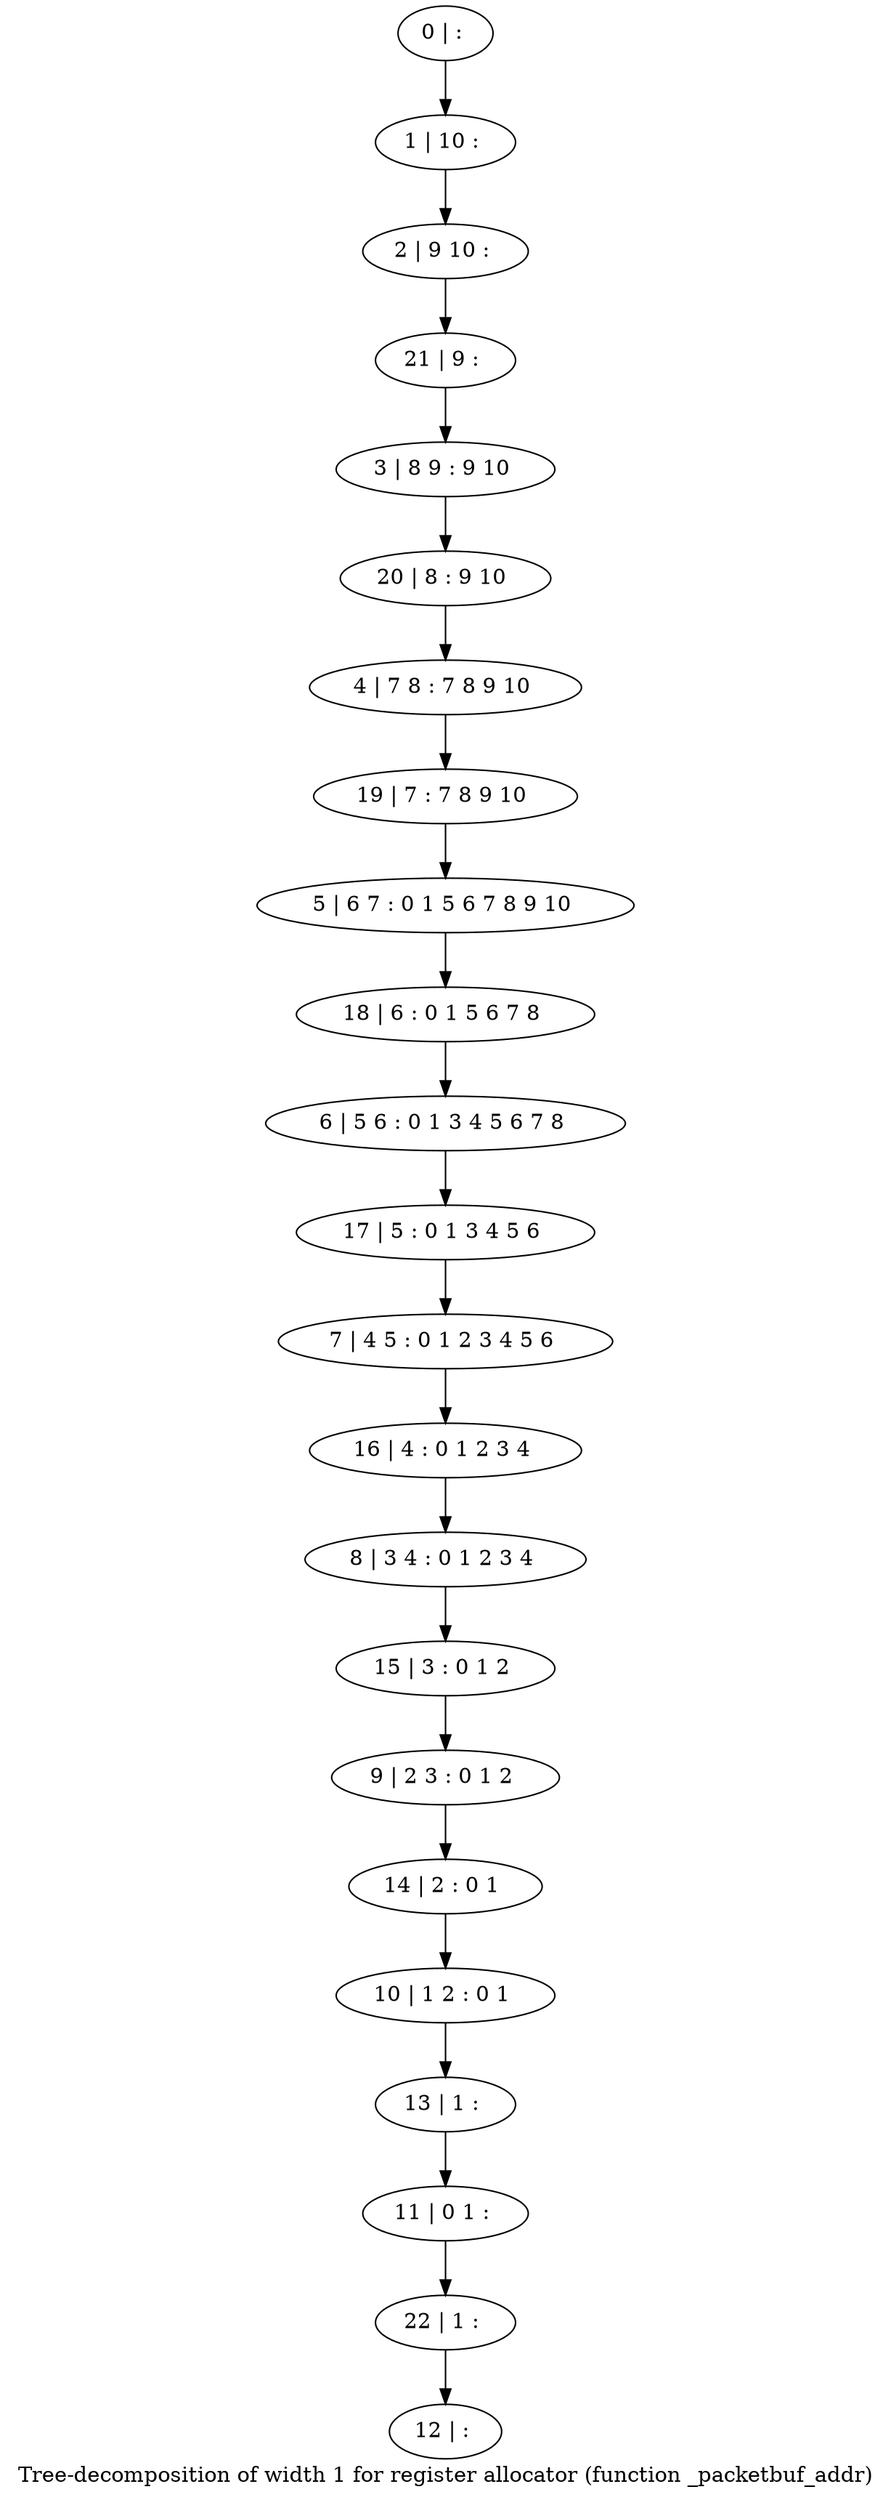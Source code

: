 digraph G {
graph [label="Tree-decomposition of width 1 for register allocator (function _packetbuf_addr)"]
0[label="0 | : "];
1[label="1 | 10 : "];
2[label="2 | 9 10 : "];
3[label="3 | 8 9 : 9 10 "];
4[label="4 | 7 8 : 7 8 9 10 "];
5[label="5 | 6 7 : 0 1 5 6 7 8 9 10 "];
6[label="6 | 5 6 : 0 1 3 4 5 6 7 8 "];
7[label="7 | 4 5 : 0 1 2 3 4 5 6 "];
8[label="8 | 3 4 : 0 1 2 3 4 "];
9[label="9 | 2 3 : 0 1 2 "];
10[label="10 | 1 2 : 0 1 "];
11[label="11 | 0 1 : "];
12[label="12 | : "];
13[label="13 | 1 : "];
14[label="14 | 2 : 0 1 "];
15[label="15 | 3 : 0 1 2 "];
16[label="16 | 4 : 0 1 2 3 4 "];
17[label="17 | 5 : 0 1 3 4 5 6 "];
18[label="18 | 6 : 0 1 5 6 7 8 "];
19[label="19 | 7 : 7 8 9 10 "];
20[label="20 | 8 : 9 10 "];
21[label="21 | 9 : "];
22[label="22 | 1 : "];
0->1 ;
1->2 ;
13->11 ;
10->13 ;
14->10 ;
9->14 ;
15->9 ;
8->15 ;
16->8 ;
7->16 ;
17->7 ;
6->17 ;
18->6 ;
5->18 ;
19->5 ;
4->19 ;
20->4 ;
3->20 ;
21->3 ;
2->21 ;
22->12 ;
11->22 ;
}

